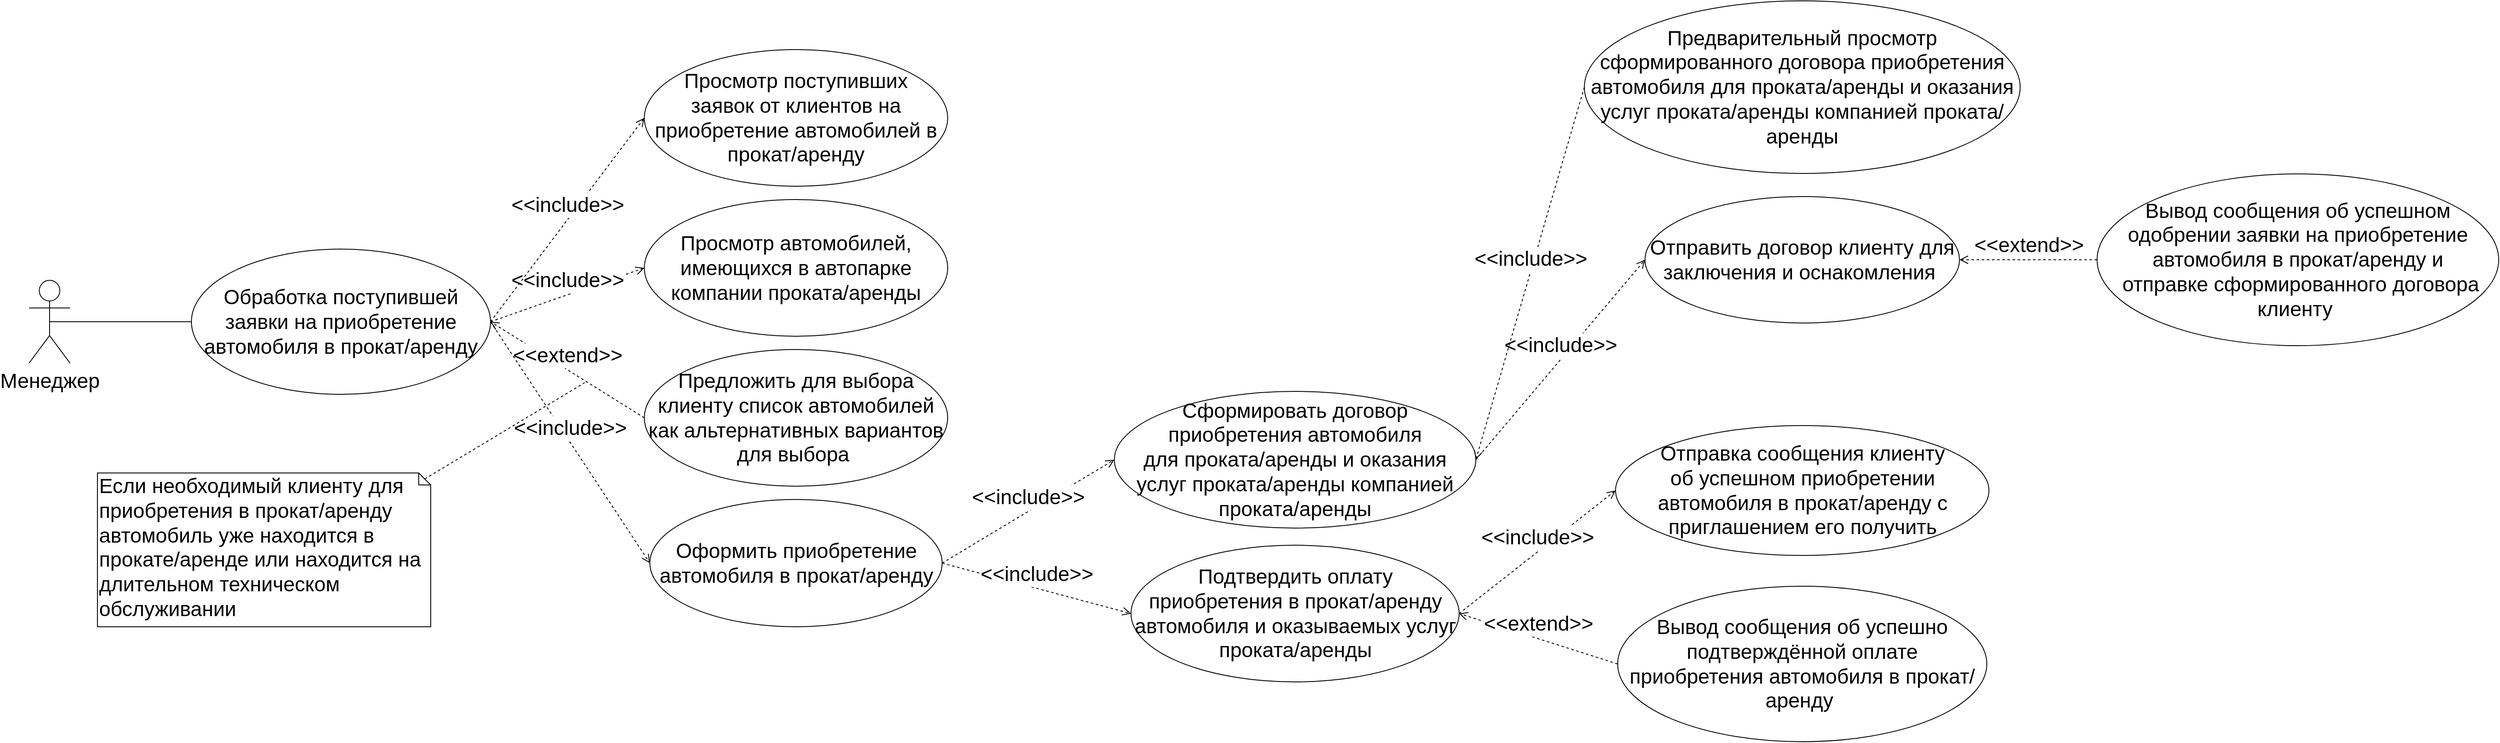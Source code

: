 <mxfile version="11.3.0" type="device" pages="1"><diagram id="KPzT7d3pO3pre93hDskv" name="Страница 1"><mxGraphModel dx="2503" dy="2129" grid="1" gridSize="10" guides="1" tooltips="1" connect="1" arrows="1" fold="1" page="1" pageScale="1" pageWidth="827" pageHeight="1169" math="0" shadow="0"><root><mxCell id="0"/><mxCell id="1" parent="0"/><mxCell id="48Y0jY3a8RGD3OCC3EWf-1" value="&lt;font style=&quot;font-size: 24px&quot;&gt;Менеджер&lt;/font&gt;" style="shape=umlActor;verticalLabelPosition=bottom;labelBackgroundColor=#ffffff;verticalAlign=top;html=1;outlineConnect=0;" parent="1" vertex="1"><mxGeometry x="-60" y="250" width="48" height="97" as="geometry"/></mxCell><mxCell id="48Y0jY3a8RGD3OCC3EWf-3" value="&lt;font style=&quot;font-size: 24px&quot;&gt;Обработка поступившей заявки на приобретение автомобиля в прокат/аренду&lt;/font&gt;" style="ellipse;whiteSpace=wrap;html=1;" parent="1" vertex="1"><mxGeometry x="130" y="213.5" width="350" height="170" as="geometry"/></mxCell><mxCell id="48Y0jY3a8RGD3OCC3EWf-8" value="" style="endArrow=none;html=1;entryX=0;entryY=0.5;entryDx=0;entryDy=0;exitX=0.5;exitY=0.5;exitDx=0;exitDy=0;exitPerimeter=0;" parent="1" source="48Y0jY3a8RGD3OCC3EWf-1" target="48Y0jY3a8RGD3OCC3EWf-3" edge="1"><mxGeometry width="50" height="50" relative="1" as="geometry"><mxPoint x="30" y="490" as="sourcePoint"/><mxPoint x="80" y="440" as="targetPoint"/></mxGeometry></mxCell><mxCell id="48Y0jY3a8RGD3OCC3EWf-12" value="&lt;font style=&quot;font-size: 24px&quot;&gt;Оформить приобретение автомобиля в прокат/аренду&lt;/font&gt;" style="ellipse;whiteSpace=wrap;html=1;" parent="1" vertex="1"><mxGeometry x="666.5" y="506.5" width="342" height="149" as="geometry"/></mxCell><mxCell id="48Y0jY3a8RGD3OCC3EWf-15" value="&lt;font style=&quot;font-size: 24px&quot;&gt;Предложить для выбора клиенту список автомобилей как альтернативных вариантов для выбора&amp;nbsp;&lt;/font&gt;" style="ellipse;whiteSpace=wrap;html=1;" parent="1" vertex="1"><mxGeometry x="660" y="331" width="355" height="160" as="geometry"/></mxCell><mxCell id="48Y0jY3a8RGD3OCC3EWf-16" value="&lt;font style=&quot;font-size: 24px&quot;&gt;&amp;lt;&amp;lt;extend&amp;gt;&amp;gt;&lt;/font&gt;" style="html=1;verticalAlign=bottom;endArrow=open;dashed=1;endSize=8;entryX=1;entryY=0.5;entryDx=0;entryDy=0;exitX=0;exitY=0.5;exitDx=0;exitDy=0;" parent="1" source="48Y0jY3a8RGD3OCC3EWf-15" target="48Y0jY3a8RGD3OCC3EWf-3" edge="1"><mxGeometry relative="1" as="geometry"><mxPoint x="510" y="175" as="sourcePoint"/><mxPoint x="460" y="312" as="targetPoint"/></mxGeometry></mxCell><mxCell id="48Y0jY3a8RGD3OCC3EWf-17" value="&lt;font style=&quot;font-size: 24px&quot;&gt;&amp;lt;&amp;lt;include&amp;gt;&amp;gt;&lt;/font&gt;" style="html=1;verticalAlign=bottom;endArrow=open;dashed=1;endSize=8;entryX=0;entryY=0.5;entryDx=0;entryDy=0;exitX=1;exitY=0.5;exitDx=0;exitDy=0;" parent="1" source="48Y0jY3a8RGD3OCC3EWf-3" target="48Y0jY3a8RGD3OCC3EWf-12" edge="1"><mxGeometry relative="1" as="geometry"><mxPoint x="580" y="492" as="sourcePoint"/><mxPoint x="500" y="492" as="targetPoint"/></mxGeometry></mxCell><mxCell id="48Y0jY3a8RGD3OCC3EWf-18" value="&lt;font style=&quot;font-size: 24px&quot;&gt;Сформировать договор приобретения автомобиля &lt;br&gt;для проката/аренды и оказания &lt;br&gt;услуг проката/аренды компанией проката/аренды&lt;/font&gt;" style="ellipse;whiteSpace=wrap;html=1;" parent="1" vertex="1"><mxGeometry x="1210" y="380" width="423" height="160" as="geometry"/></mxCell><mxCell id="48Y0jY3a8RGD3OCC3EWf-19" value="&lt;font style=&quot;font-size: 24px&quot;&gt;Отправить договор клиенту для заключения и оснакомления&amp;nbsp;&lt;/font&gt;" style="ellipse;whiteSpace=wrap;html=1;" parent="1" vertex="1"><mxGeometry x="1831" y="152" width="368" height="148" as="geometry"/></mxCell><mxCell id="48Y0jY3a8RGD3OCC3EWf-20" value="&lt;font style=&quot;font-size: 24px&quot;&gt;Вывод сообщения об успешно подтверждённой оплате приобретения автомобиля в прокат/аренду&amp;nbsp;&lt;/font&gt;" style="ellipse;whiteSpace=wrap;html=1;" parent="1" vertex="1"><mxGeometry x="1799" y="608" width="432" height="182" as="geometry"/></mxCell><mxCell id="48Y0jY3a8RGD3OCC3EWf-21" value="&lt;font style=&quot;font-size: 24px&quot;&gt;Вывод сообщения об успешном одобрении заявки на приобретение автомобиля в прокат/аренду и&lt;br&gt;&amp;nbsp;отправке сформированного договора клиенту&amp;nbsp;&lt;/font&gt;" style="ellipse;whiteSpace=wrap;html=1;" parent="1" vertex="1"><mxGeometry x="2360" y="125.5" width="470" height="201" as="geometry"/></mxCell><mxCell id="48Y0jY3a8RGD3OCC3EWf-22" value="&lt;font style=&quot;font-size: 24px&quot;&gt;&amp;lt;&amp;lt;include&amp;gt;&amp;gt;&lt;/font&gt;" style="html=1;verticalAlign=bottom;endArrow=open;dashed=1;endSize=8;entryX=0;entryY=0.5;entryDx=0;entryDy=0;exitX=1;exitY=0.5;exitDx=0;exitDy=0;" parent="1" source="48Y0jY3a8RGD3OCC3EWf-12" target="48Y0jY3a8RGD3OCC3EWf-18" edge="1"><mxGeometry relative="1" as="geometry"><mxPoint x="880" y="332" as="sourcePoint"/><mxPoint x="900" y="314.5" as="targetPoint"/></mxGeometry></mxCell><mxCell id="48Y0jY3a8RGD3OCC3EWf-23" value="&lt;font style=&quot;font-size: 24px&quot;&gt;&amp;lt;&amp;lt;include&amp;gt;&amp;gt;&lt;/font&gt;" style="html=1;verticalAlign=bottom;endArrow=open;dashed=1;endSize=8;exitX=1;exitY=0.5;exitDx=0;exitDy=0;entryX=0;entryY=0.5;entryDx=0;entryDy=0;" parent="1" source="48Y0jY3a8RGD3OCC3EWf-18" target="48Y0jY3a8RGD3OCC3EWf-19" edge="1"><mxGeometry relative="1" as="geometry"><mxPoint x="1170" y="104.5" as="sourcePoint"/><mxPoint x="1090" y="104.5" as="targetPoint"/></mxGeometry></mxCell><mxCell id="48Y0jY3a8RGD3OCC3EWf-24" value="&lt;font style=&quot;font-size: 24px&quot;&gt;&amp;lt;&amp;lt;extend&amp;gt;&amp;gt;&lt;/font&gt;" style="html=1;verticalAlign=bottom;endArrow=open;dashed=1;endSize=8;exitX=0;exitY=0.5;exitDx=0;exitDy=0;entryX=1;entryY=0.5;entryDx=0;entryDy=0;" parent="1" source="48Y0jY3a8RGD3OCC3EWf-21" target="48Y0jY3a8RGD3OCC3EWf-19" edge="1"><mxGeometry relative="1" as="geometry"><mxPoint x="1220" y="314.5" as="sourcePoint"/><mxPoint x="1140" y="314.5" as="targetPoint"/></mxGeometry></mxCell><mxCell id="48Y0jY3a8RGD3OCC3EWf-25" value="&lt;font style=&quot;font-size: 24px&quot;&gt;Отправка сообщения клиенту&lt;br&gt;об успешном&amp;nbsp;приобретении автомобиля в прокат/аренду с приглашением его получить&lt;/font&gt;" style="ellipse;whiteSpace=wrap;html=1;" parent="1" vertex="1"><mxGeometry x="1796.5" y="420" width="437" height="152" as="geometry"/></mxCell><mxCell id="48Y0jY3a8RGD3OCC3EWf-46" value="&lt;font style=&quot;font-size: 24px&quot;&gt;Предварительный просмотр сформированного договора приобретения автомобиля для проката/аренды и оказания услуг проката/аренды компанией проката/аренды&lt;/font&gt;" style="ellipse;whiteSpace=wrap;html=1;" parent="1" vertex="1"><mxGeometry x="1760" y="-77" width="510" height="202" as="geometry"/></mxCell><mxCell id="48Y0jY3a8RGD3OCC3EWf-47" value="&lt;font style=&quot;font-size: 24px&quot;&gt;&amp;lt;&amp;lt;include&amp;gt;&amp;gt;&lt;/font&gt;" style="html=1;verticalAlign=bottom;endArrow=open;dashed=1;endSize=8;entryX=1;entryY=0.5;entryDx=0;entryDy=0;exitX=0;exitY=0.5;exitDx=0;exitDy=0;" parent="1" source="48Y0jY3a8RGD3OCC3EWf-46" target="48Y0jY3a8RGD3OCC3EWf-18" edge="1"><mxGeometry relative="1" as="geometry"><mxPoint x="1230" y="162" as="sourcePoint"/><mxPoint x="1150" y="162" as="targetPoint"/></mxGeometry></mxCell><mxCell id="48Y0jY3a8RGD3OCC3EWf-50" value="&lt;font style=&quot;font-size: 24px&quot;&gt;Подтвердить оплату приобретения в прокат/аренду автомобиля и оказываемых услуг проката/аренды&lt;/font&gt;" style="ellipse;whiteSpace=wrap;html=1;" parent="1" vertex="1"><mxGeometry x="1229.5" y="560" width="384" height="160" as="geometry"/></mxCell><mxCell id="48Y0jY3a8RGD3OCC3EWf-51" value="&lt;font style=&quot;font-size: 24px&quot;&gt;&amp;lt;&amp;lt;include&amp;gt;&amp;gt;&lt;/font&gt;" style="html=1;verticalAlign=bottom;endArrow=open;dashed=1;endSize=8;entryX=0;entryY=0.5;entryDx=0;entryDy=0;exitX=1;exitY=0.5;exitDx=0;exitDy=0;" parent="1" source="48Y0jY3a8RGD3OCC3EWf-12" target="48Y0jY3a8RGD3OCC3EWf-50" edge="1"><mxGeometry relative="1" as="geometry"><mxPoint x="790" y="419" as="sourcePoint"/><mxPoint x="946.5" y="353.5" as="targetPoint"/></mxGeometry></mxCell><mxCell id="48Y0jY3a8RGD3OCC3EWf-52" value="&lt;font style=&quot;font-size: 24px&quot;&gt;&amp;lt;&amp;lt;include&amp;gt;&amp;gt;&lt;/font&gt;" style="html=1;verticalAlign=bottom;endArrow=open;dashed=1;endSize=8;entryX=0;entryY=0.5;entryDx=0;entryDy=0;exitX=1;exitY=0.5;exitDx=0;exitDy=0;" parent="1" source="48Y0jY3a8RGD3OCC3EWf-50" target="48Y0jY3a8RGD3OCC3EWf-25" edge="1"><mxGeometry relative="1" as="geometry"><mxPoint x="1100" y="304" as="sourcePoint"/><mxPoint x="1256.5" y="365.5" as="targetPoint"/></mxGeometry></mxCell><mxCell id="48Y0jY3a8RGD3OCC3EWf-53" value="&lt;font style=&quot;font-size: 24px&quot;&gt;&amp;lt;&amp;lt;extend&amp;gt;&amp;gt;&lt;/font&gt;" style="html=1;verticalAlign=bottom;endArrow=open;dashed=1;endSize=8;entryX=1;entryY=0.5;entryDx=0;entryDy=0;exitX=0;exitY=0.5;exitDx=0;exitDy=0;" parent="1" source="48Y0jY3a8RGD3OCC3EWf-20" target="48Y0jY3a8RGD3OCC3EWf-50" edge="1"><mxGeometry relative="1" as="geometry"><mxPoint x="1290" y="382" as="sourcePoint"/><mxPoint x="1183.5" y="548.5" as="targetPoint"/></mxGeometry></mxCell><mxCell id="U9KTUmdWOT8uGrCRq3w9-1" value="&lt;span style=&quot;font-size: 24px ; white-space: normal&quot;&gt;Просмотр автомобилей, имеющихся в автопарке компании проката/аренды&lt;/span&gt;" style="ellipse;whiteSpace=wrap;html=1;" parent="1" vertex="1"><mxGeometry x="660" y="155.5" width="355" height="160" as="geometry"/></mxCell><mxCell id="U9KTUmdWOT8uGrCRq3w9-2" value="&lt;span style=&quot;font-size: 24px&quot;&gt;&amp;lt;&amp;lt;include&amp;gt;&amp;gt;&lt;/span&gt;" style="html=1;verticalAlign=bottom;endArrow=open;dashed=1;endSize=8;exitX=1;exitY=0.5;exitDx=0;exitDy=0;entryX=0;entryY=0.5;entryDx=0;entryDy=0;" parent="1" source="48Y0jY3a8RGD3OCC3EWf-3" target="U9KTUmdWOT8uGrCRq3w9-1" edge="1"><mxGeometry relative="1" as="geometry"><mxPoint x="190" y="90" as="sourcePoint"/><mxPoint x="110" y="90" as="targetPoint"/></mxGeometry></mxCell><mxCell id="xA6BA3AJikt5miLGlvB3-1" value="&lt;span style=&quot;font-size: 24px ; white-space: normal&quot;&gt;Просмотр поступивших заявок&amp;nbsp;&lt;/span&gt;&lt;span style=&quot;font-size: 24px ; white-space: normal&quot;&gt;от клиентов на приобретение автомобилей в прокат/аренду&lt;/span&gt;" style="ellipse;whiteSpace=wrap;html=1;" vertex="1" parent="1"><mxGeometry x="660" y="-20" width="355" height="160" as="geometry"/></mxCell><mxCell id="xA6BA3AJikt5miLGlvB3-2" value="&lt;span style=&quot;font-size: 24px&quot;&gt;&amp;lt;&amp;lt;include&amp;gt;&amp;gt;&lt;/span&gt;" style="html=1;verticalAlign=bottom;endArrow=open;dashed=1;endSize=8;exitX=1;exitY=0.5;exitDx=0;exitDy=0;entryX=0;entryY=0.5;entryDx=0;entryDy=0;" edge="1" parent="1" source="48Y0jY3a8RGD3OCC3EWf-3" target="xA6BA3AJikt5miLGlvB3-1"><mxGeometry relative="1" as="geometry"><mxPoint x="210" y="70" as="sourcePoint"/><mxPoint x="130" y="70" as="targetPoint"/></mxGeometry></mxCell><mxCell id="xA6BA3AJikt5miLGlvB3-3" value="&lt;font style=&quot;font-size: 24px&quot;&gt;Если необходимый клиенту для приобретения в прокат/аренду автомобиль уже находится в прокате/аренде или находится на длительном техническом обслуживании&amp;nbsp;&lt;/font&gt;" style="shape=note;whiteSpace=wrap;html=1;size=14;verticalAlign=top;align=left;spacingTop=-6;" vertex="1" parent="1"><mxGeometry x="20" y="475.5" width="390" height="180" as="geometry"/></mxCell><mxCell id="xA6BA3AJikt5miLGlvB3-4" value="" style="endArrow=none;dashed=1;html=1;exitX=0;exitY=0;exitDx=383;exitDy=7;exitPerimeter=0;" edge="1" parent="1" source="xA6BA3AJikt5miLGlvB3-3"><mxGeometry width="50" height="50" relative="1" as="geometry"><mxPoint x="160" y="770" as="sourcePoint"/><mxPoint x="590" y="370" as="targetPoint"/></mxGeometry></mxCell></root></mxGraphModel></diagram></mxfile>
